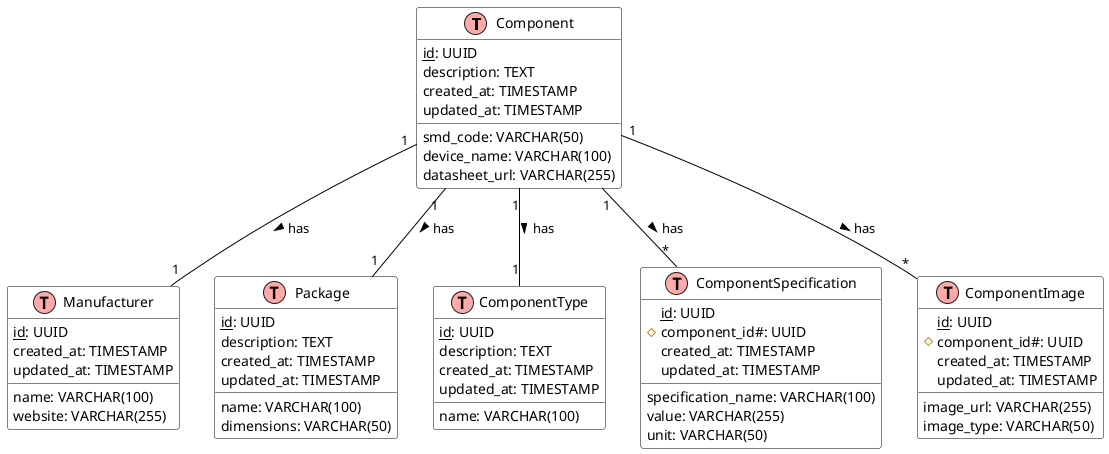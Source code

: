 @startuml Database Structure

!define table(x) class x << (T,#FFAAAA) >>
!define primary_key(x) <u>x</u>
!define foreign_key(x) #x#

' Estilo do diagrama
skinparam class {
    BackgroundColor White
    ArrowColor Black
    BorderColor Black
}

' Entidades
table(Component) {
    primary_key(id): UUID
    smd_code: VARCHAR(50)
    device_name: VARCHAR(100)
    description: TEXT
    datasheet_url: VARCHAR(255)
    created_at: TIMESTAMP
    updated_at: TIMESTAMP
}

table(Manufacturer) {
    primary_key(id): UUID
    name: VARCHAR(100)
    website: VARCHAR(255)
    created_at: TIMESTAMP
    updated_at: TIMESTAMP
}

table(Package) {
    primary_key(id): UUID
    name: VARCHAR(100)
    description: TEXT
    dimensions: VARCHAR(50)
    created_at: TIMESTAMP
    updated_at: TIMESTAMP
}

table(ComponentType) {
    primary_key(id): UUID
    name: VARCHAR(100)
    description: TEXT
    created_at: TIMESTAMP
    updated_at: TIMESTAMP
}

table(ComponentSpecification) {
    primary_key(id): UUID
    foreign_key(component_id): UUID
    specification_name: VARCHAR(100)
    value: VARCHAR(255)
    unit: VARCHAR(50)
    created_at: TIMESTAMP
    updated_at: TIMESTAMP
}

table(ComponentImage) {
    primary_key(id): UUID
    foreign_key(component_id): UUID
    image_url: VARCHAR(255)
    image_type: VARCHAR(50)
    created_at: TIMESTAMP
    updated_at: TIMESTAMP
}

' Relacionamentos
Component "1" -- "1" Manufacturer : has >
Component "1" -- "1" Package : has >
Component "1" -- "1" ComponentType : has >
Component "1" -- "*" ComponentSpecification : has >
Component "1" -- "*" ComponentImage : has >

@enduml 